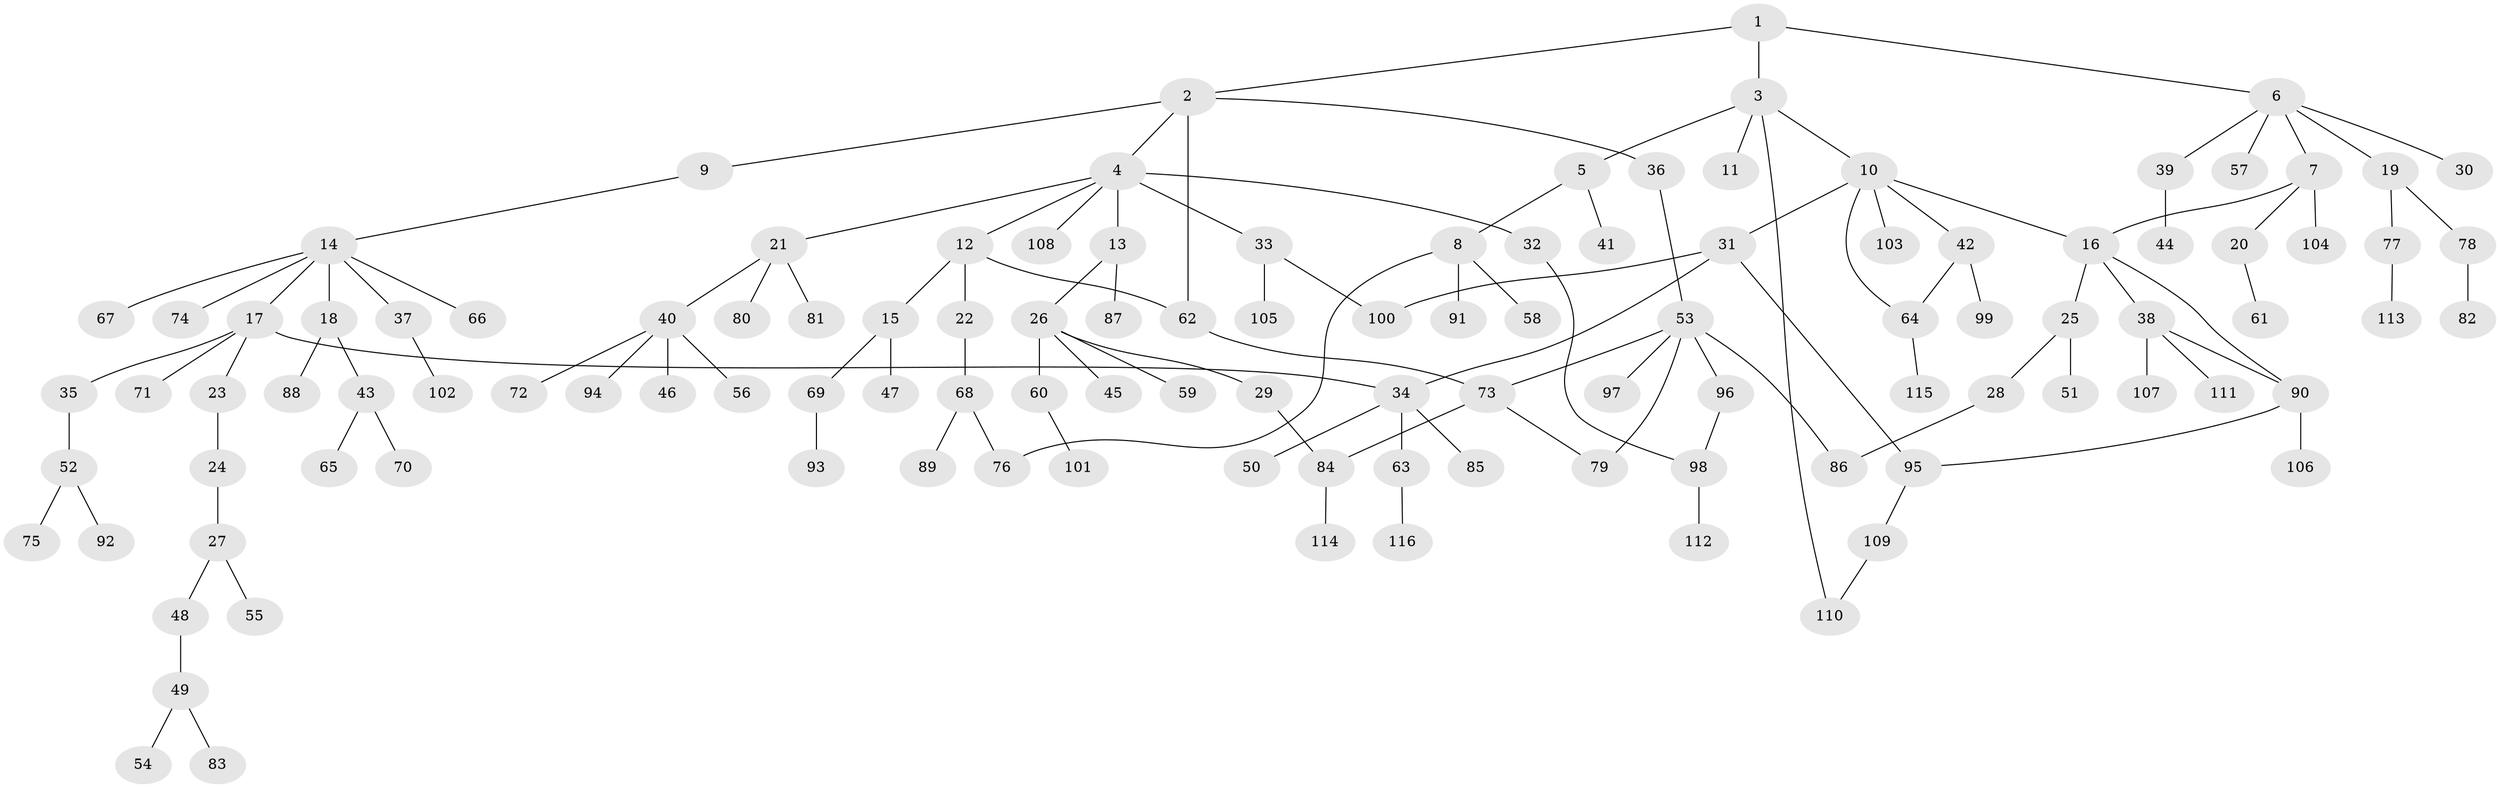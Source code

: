 // Generated by graph-tools (version 1.1) at 2025/49/03/09/25 03:49:18]
// undirected, 116 vertices, 129 edges
graph export_dot {
graph [start="1"]
  node [color=gray90,style=filled];
  1;
  2;
  3;
  4;
  5;
  6;
  7;
  8;
  9;
  10;
  11;
  12;
  13;
  14;
  15;
  16;
  17;
  18;
  19;
  20;
  21;
  22;
  23;
  24;
  25;
  26;
  27;
  28;
  29;
  30;
  31;
  32;
  33;
  34;
  35;
  36;
  37;
  38;
  39;
  40;
  41;
  42;
  43;
  44;
  45;
  46;
  47;
  48;
  49;
  50;
  51;
  52;
  53;
  54;
  55;
  56;
  57;
  58;
  59;
  60;
  61;
  62;
  63;
  64;
  65;
  66;
  67;
  68;
  69;
  70;
  71;
  72;
  73;
  74;
  75;
  76;
  77;
  78;
  79;
  80;
  81;
  82;
  83;
  84;
  85;
  86;
  87;
  88;
  89;
  90;
  91;
  92;
  93;
  94;
  95;
  96;
  97;
  98;
  99;
  100;
  101;
  102;
  103;
  104;
  105;
  106;
  107;
  108;
  109;
  110;
  111;
  112;
  113;
  114;
  115;
  116;
  1 -- 2;
  1 -- 3;
  1 -- 6;
  2 -- 4;
  2 -- 9;
  2 -- 36;
  2 -- 62;
  3 -- 5;
  3 -- 10;
  3 -- 11;
  3 -- 110;
  4 -- 12;
  4 -- 13;
  4 -- 21;
  4 -- 32;
  4 -- 33;
  4 -- 108;
  5 -- 8;
  5 -- 41;
  6 -- 7;
  6 -- 19;
  6 -- 30;
  6 -- 39;
  6 -- 57;
  7 -- 16;
  7 -- 20;
  7 -- 104;
  8 -- 58;
  8 -- 76;
  8 -- 91;
  9 -- 14;
  10 -- 31;
  10 -- 42;
  10 -- 103;
  10 -- 64;
  10 -- 16;
  12 -- 15;
  12 -- 22;
  12 -- 62;
  13 -- 26;
  13 -- 87;
  14 -- 17;
  14 -- 18;
  14 -- 37;
  14 -- 66;
  14 -- 67;
  14 -- 74;
  15 -- 47;
  15 -- 69;
  16 -- 25;
  16 -- 38;
  16 -- 90;
  17 -- 23;
  17 -- 35;
  17 -- 71;
  17 -- 34;
  18 -- 43;
  18 -- 88;
  19 -- 77;
  19 -- 78;
  20 -- 61;
  21 -- 40;
  21 -- 80;
  21 -- 81;
  22 -- 68;
  23 -- 24;
  24 -- 27;
  25 -- 28;
  25 -- 51;
  26 -- 29;
  26 -- 45;
  26 -- 59;
  26 -- 60;
  27 -- 48;
  27 -- 55;
  28 -- 86;
  29 -- 84;
  31 -- 34;
  31 -- 95;
  31 -- 100;
  32 -- 98;
  33 -- 105;
  33 -- 100;
  34 -- 50;
  34 -- 63;
  34 -- 85;
  35 -- 52;
  36 -- 53;
  37 -- 102;
  38 -- 90;
  38 -- 107;
  38 -- 111;
  39 -- 44;
  40 -- 46;
  40 -- 56;
  40 -- 72;
  40 -- 94;
  42 -- 64;
  42 -- 99;
  43 -- 65;
  43 -- 70;
  48 -- 49;
  49 -- 54;
  49 -- 83;
  52 -- 75;
  52 -- 92;
  53 -- 73;
  53 -- 86;
  53 -- 96;
  53 -- 97;
  53 -- 79;
  60 -- 101;
  62 -- 73;
  63 -- 116;
  64 -- 115;
  68 -- 89;
  68 -- 76;
  69 -- 93;
  73 -- 79;
  73 -- 84;
  77 -- 113;
  78 -- 82;
  84 -- 114;
  90 -- 106;
  90 -- 95;
  95 -- 109;
  96 -- 98;
  98 -- 112;
  109 -- 110;
}
